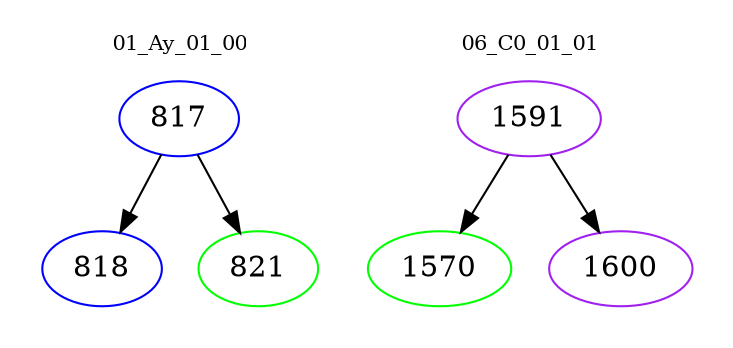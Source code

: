 digraph{
subgraph cluster_0 {
color = white
label = "01_Ay_01_00";
fontsize=10;
T0_817 [label="817", color="blue"]
T0_817 -> T0_818 [color="black"]
T0_818 [label="818", color="blue"]
T0_817 -> T0_821 [color="black"]
T0_821 [label="821", color="green"]
}
subgraph cluster_1 {
color = white
label = "06_C0_01_01";
fontsize=10;
T1_1591 [label="1591", color="purple"]
T1_1591 -> T1_1570 [color="black"]
T1_1570 [label="1570", color="green"]
T1_1591 -> T1_1600 [color="black"]
T1_1600 [label="1600", color="purple"]
}
}
